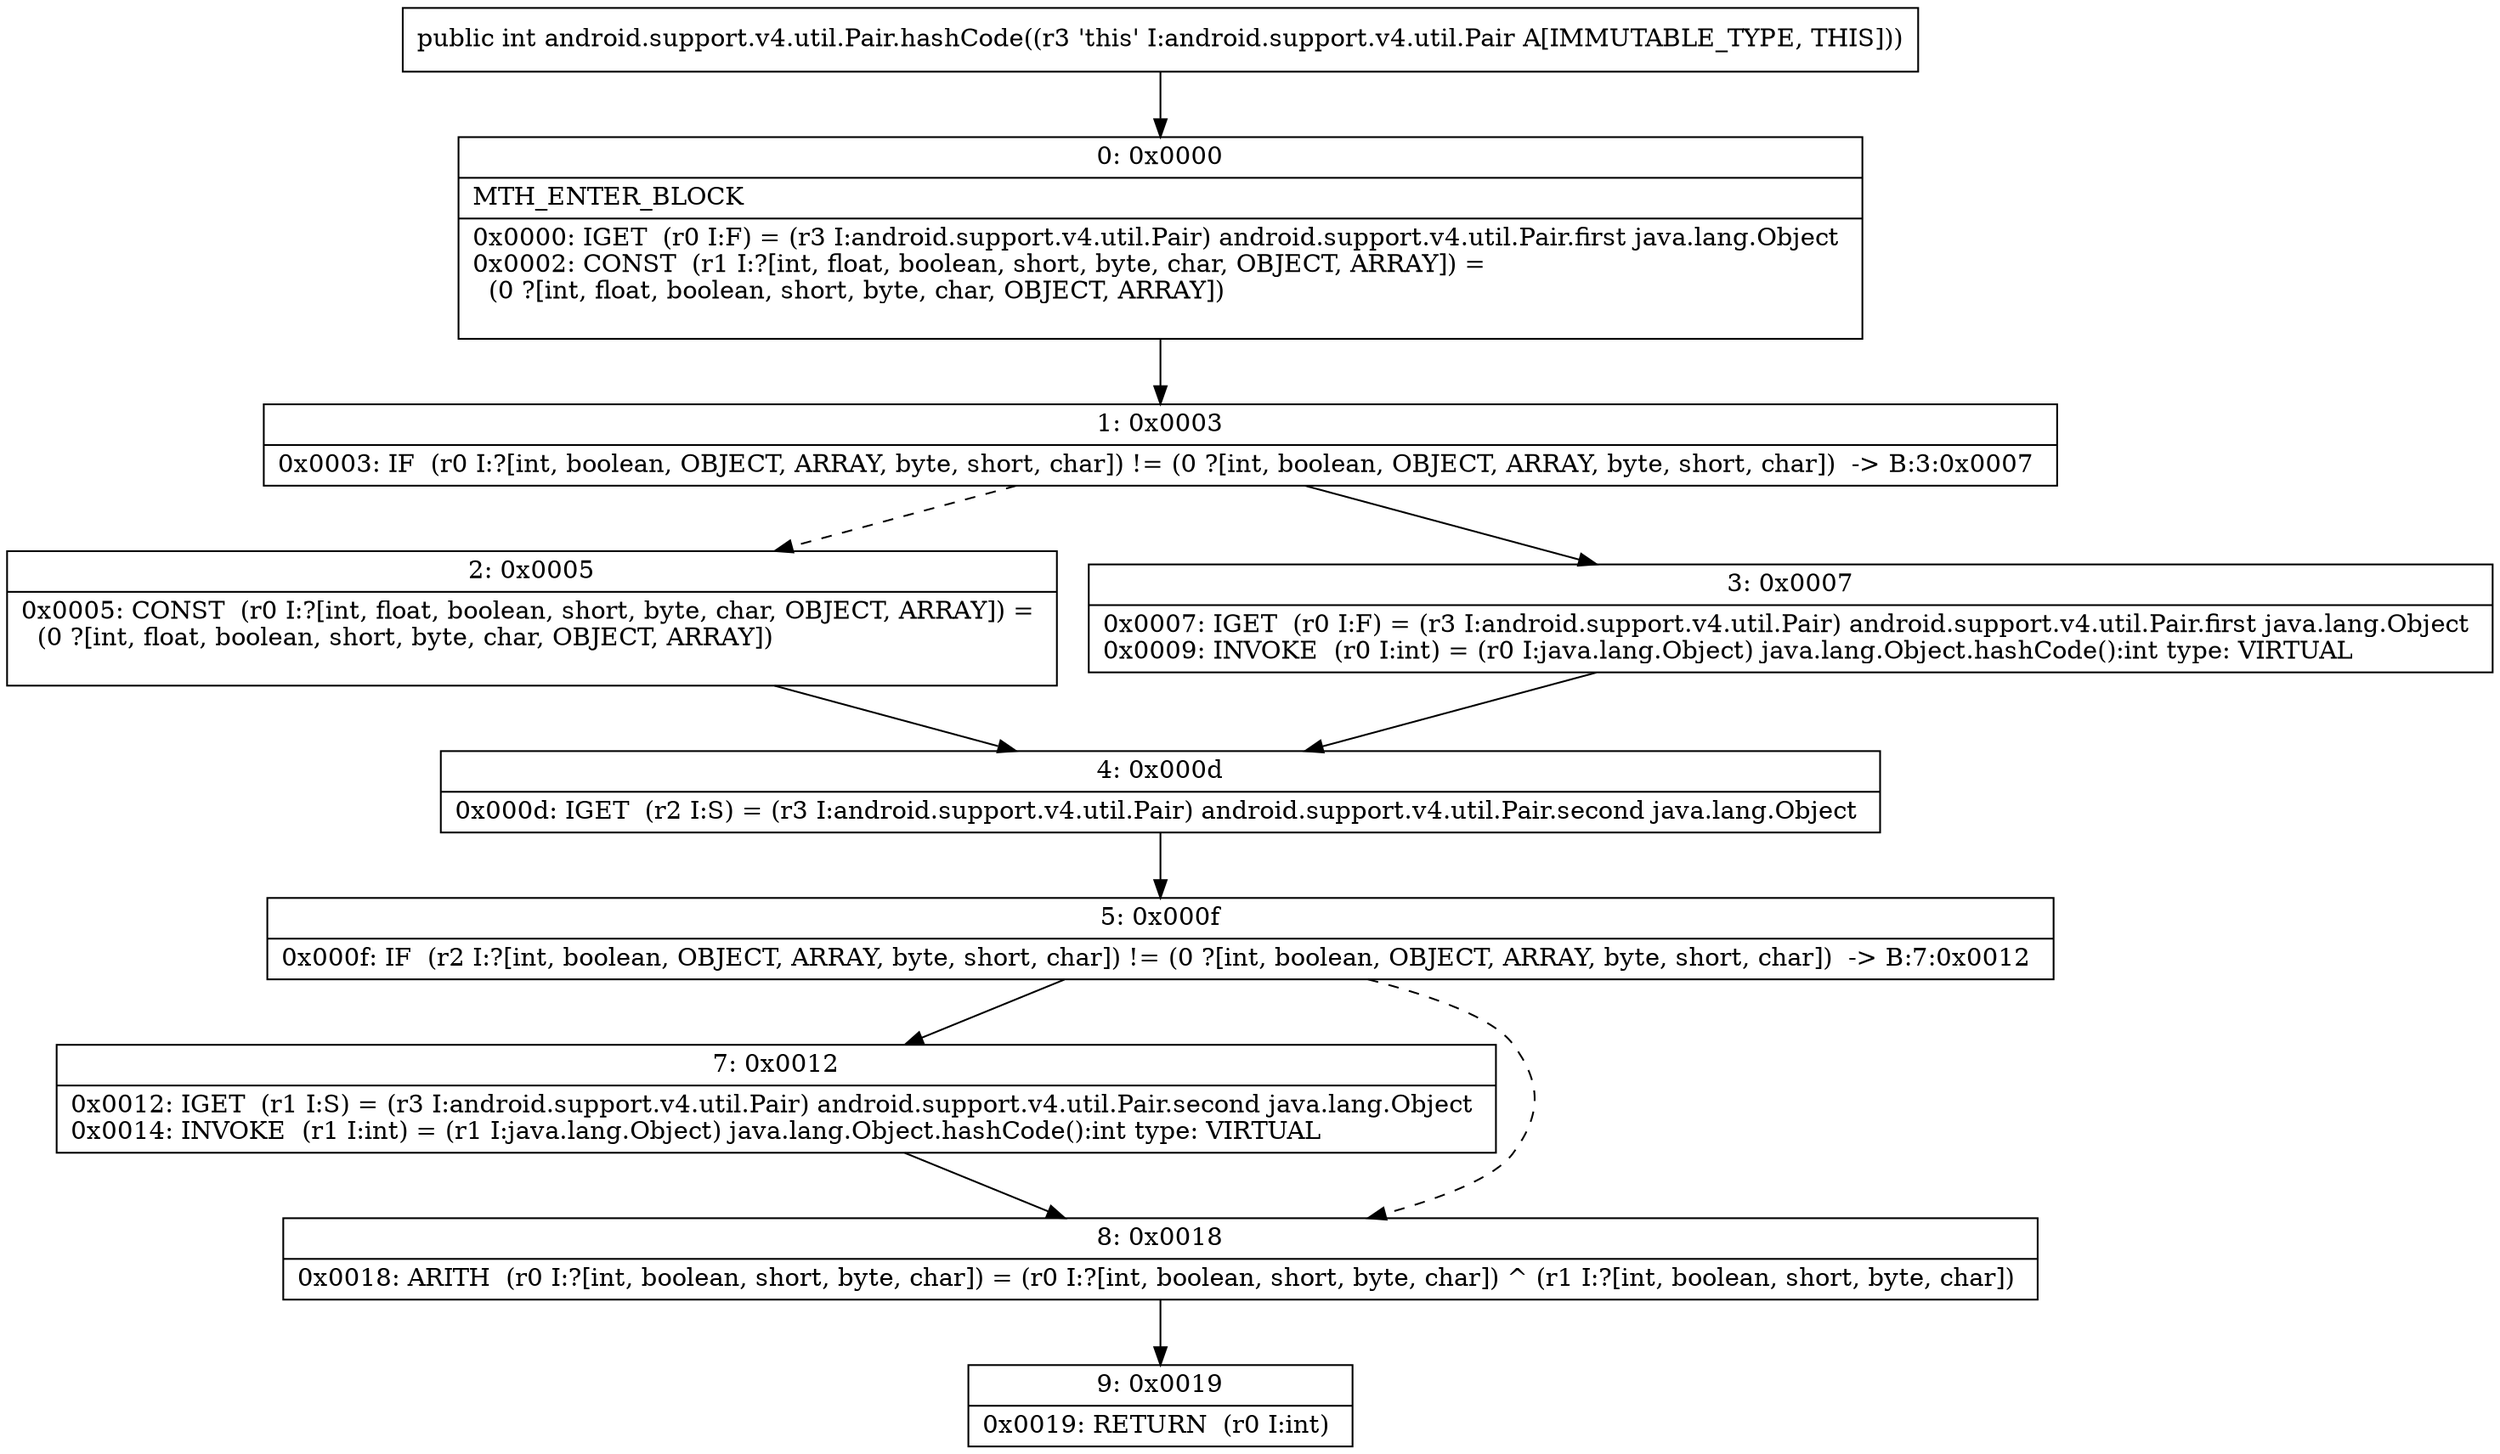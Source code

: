 digraph "CFG forandroid.support.v4.util.Pair.hashCode()I" {
Node_0 [shape=record,label="{0\:\ 0x0000|MTH_ENTER_BLOCK\l|0x0000: IGET  (r0 I:F) = (r3 I:android.support.v4.util.Pair) android.support.v4.util.Pair.first java.lang.Object \l0x0002: CONST  (r1 I:?[int, float, boolean, short, byte, char, OBJECT, ARRAY]) = \l  (0 ?[int, float, boolean, short, byte, char, OBJECT, ARRAY])\l \l}"];
Node_1 [shape=record,label="{1\:\ 0x0003|0x0003: IF  (r0 I:?[int, boolean, OBJECT, ARRAY, byte, short, char]) != (0 ?[int, boolean, OBJECT, ARRAY, byte, short, char])  \-\> B:3:0x0007 \l}"];
Node_2 [shape=record,label="{2\:\ 0x0005|0x0005: CONST  (r0 I:?[int, float, boolean, short, byte, char, OBJECT, ARRAY]) = \l  (0 ?[int, float, boolean, short, byte, char, OBJECT, ARRAY])\l \l}"];
Node_3 [shape=record,label="{3\:\ 0x0007|0x0007: IGET  (r0 I:F) = (r3 I:android.support.v4.util.Pair) android.support.v4.util.Pair.first java.lang.Object \l0x0009: INVOKE  (r0 I:int) = (r0 I:java.lang.Object) java.lang.Object.hashCode():int type: VIRTUAL \l}"];
Node_4 [shape=record,label="{4\:\ 0x000d|0x000d: IGET  (r2 I:S) = (r3 I:android.support.v4.util.Pair) android.support.v4.util.Pair.second java.lang.Object \l}"];
Node_5 [shape=record,label="{5\:\ 0x000f|0x000f: IF  (r2 I:?[int, boolean, OBJECT, ARRAY, byte, short, char]) != (0 ?[int, boolean, OBJECT, ARRAY, byte, short, char])  \-\> B:7:0x0012 \l}"];
Node_7 [shape=record,label="{7\:\ 0x0012|0x0012: IGET  (r1 I:S) = (r3 I:android.support.v4.util.Pair) android.support.v4.util.Pair.second java.lang.Object \l0x0014: INVOKE  (r1 I:int) = (r1 I:java.lang.Object) java.lang.Object.hashCode():int type: VIRTUAL \l}"];
Node_8 [shape=record,label="{8\:\ 0x0018|0x0018: ARITH  (r0 I:?[int, boolean, short, byte, char]) = (r0 I:?[int, boolean, short, byte, char]) ^ (r1 I:?[int, boolean, short, byte, char]) \l}"];
Node_9 [shape=record,label="{9\:\ 0x0019|0x0019: RETURN  (r0 I:int) \l}"];
MethodNode[shape=record,label="{public int android.support.v4.util.Pair.hashCode((r3 'this' I:android.support.v4.util.Pair A[IMMUTABLE_TYPE, THIS])) }"];
MethodNode -> Node_0;
Node_0 -> Node_1;
Node_1 -> Node_2[style=dashed];
Node_1 -> Node_3;
Node_2 -> Node_4;
Node_3 -> Node_4;
Node_4 -> Node_5;
Node_5 -> Node_7;
Node_5 -> Node_8[style=dashed];
Node_7 -> Node_8;
Node_8 -> Node_9;
}

